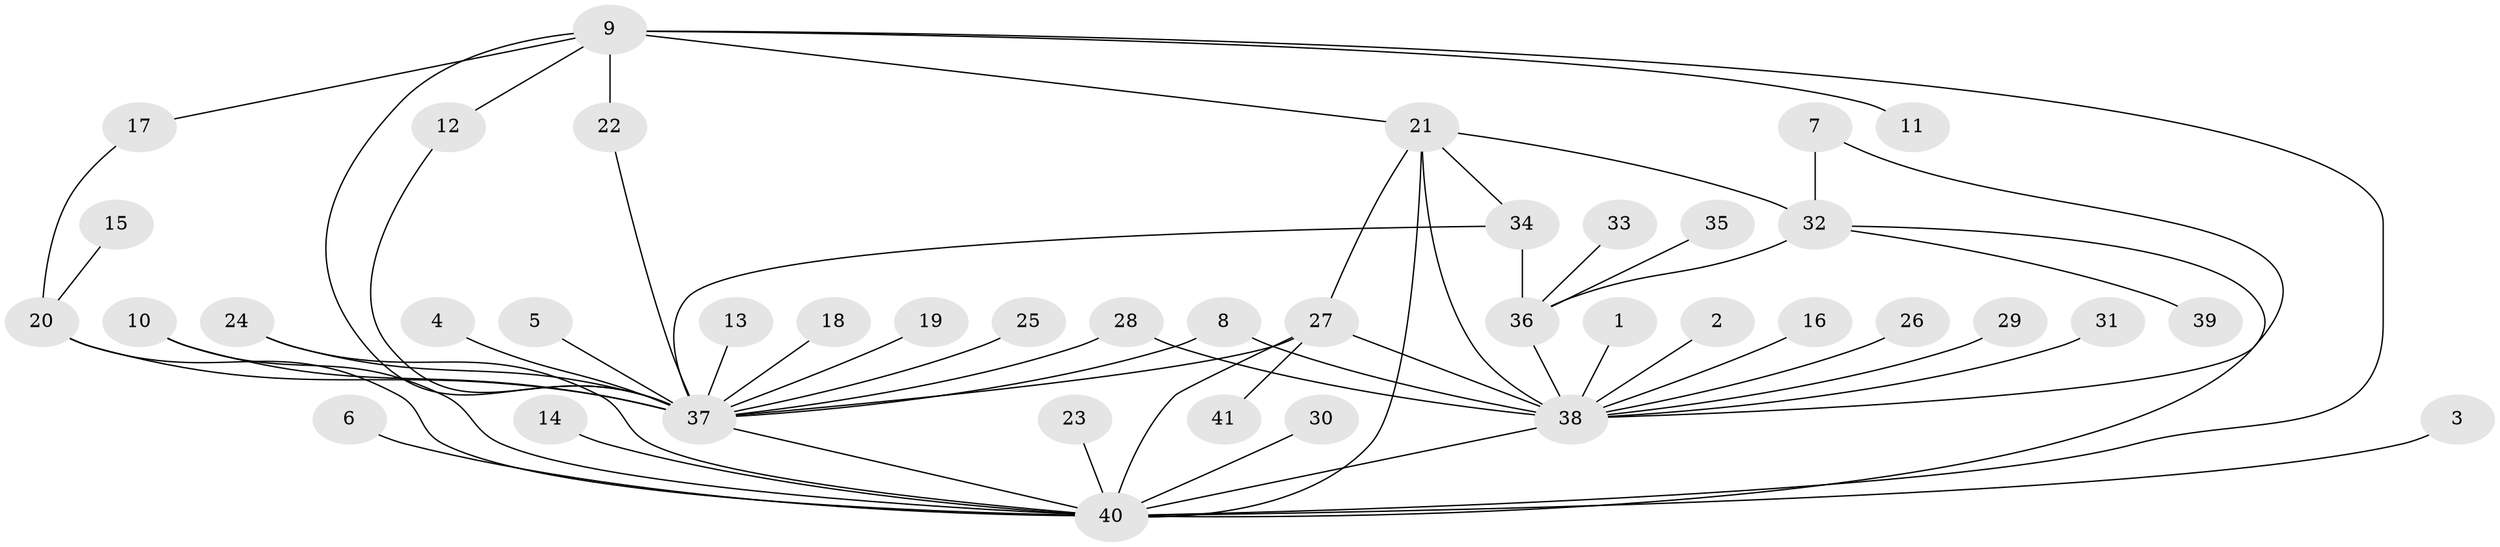 // original degree distribution, {1: 0.4675324675324675, 16: 0.025974025974025976, 3: 0.14285714285714285, 8: 0.012987012987012988, 22: 0.012987012987012988, 4: 0.05194805194805195, 6: 0.025974025974025976, 2: 0.24675324675324675, 7: 0.012987012987012988}
// Generated by graph-tools (version 1.1) at 2025/49/03/09/25 03:49:52]
// undirected, 41 vertices, 59 edges
graph export_dot {
graph [start="1"]
  node [color=gray90,style=filled];
  1;
  2;
  3;
  4;
  5;
  6;
  7;
  8;
  9;
  10;
  11;
  12;
  13;
  14;
  15;
  16;
  17;
  18;
  19;
  20;
  21;
  22;
  23;
  24;
  25;
  26;
  27;
  28;
  29;
  30;
  31;
  32;
  33;
  34;
  35;
  36;
  37;
  38;
  39;
  40;
  41;
  1 -- 38 [weight=1.0];
  2 -- 38 [weight=1.0];
  3 -- 40 [weight=1.0];
  4 -- 37 [weight=1.0];
  5 -- 37 [weight=1.0];
  6 -- 40 [weight=1.0];
  7 -- 32 [weight=1.0];
  7 -- 38 [weight=1.0];
  8 -- 37 [weight=1.0];
  8 -- 38 [weight=1.0];
  9 -- 11 [weight=1.0];
  9 -- 12 [weight=1.0];
  9 -- 17 [weight=1.0];
  9 -- 21 [weight=1.0];
  9 -- 22 [weight=1.0];
  9 -- 37 [weight=1.0];
  9 -- 40 [weight=1.0];
  10 -- 37 [weight=1.0];
  10 -- 40 [weight=1.0];
  12 -- 37 [weight=1.0];
  13 -- 37 [weight=1.0];
  14 -- 40 [weight=1.0];
  15 -- 20 [weight=1.0];
  16 -- 38 [weight=1.0];
  17 -- 20 [weight=1.0];
  18 -- 37 [weight=1.0];
  19 -- 37 [weight=1.0];
  20 -- 37 [weight=1.0];
  20 -- 40 [weight=1.0];
  21 -- 27 [weight=1.0];
  21 -- 32 [weight=1.0];
  21 -- 34 [weight=1.0];
  21 -- 38 [weight=1.0];
  21 -- 40 [weight=1.0];
  22 -- 37 [weight=1.0];
  23 -- 40 [weight=1.0];
  24 -- 37 [weight=1.0];
  24 -- 40 [weight=1.0];
  25 -- 37 [weight=1.0];
  26 -- 38 [weight=1.0];
  27 -- 37 [weight=1.0];
  27 -- 38 [weight=1.0];
  27 -- 40 [weight=1.0];
  27 -- 41 [weight=1.0];
  28 -- 37 [weight=1.0];
  28 -- 38 [weight=1.0];
  29 -- 38 [weight=1.0];
  30 -- 40 [weight=1.0];
  31 -- 38 [weight=1.0];
  32 -- 36 [weight=2.0];
  32 -- 39 [weight=1.0];
  32 -- 40 [weight=1.0];
  33 -- 36 [weight=1.0];
  34 -- 36 [weight=2.0];
  34 -- 37 [weight=2.0];
  35 -- 36 [weight=1.0];
  36 -- 38 [weight=2.0];
  37 -- 40 [weight=1.0];
  38 -- 40 [weight=1.0];
}
